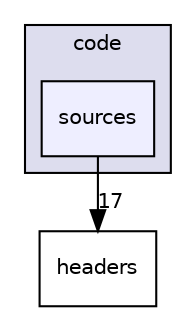 digraph "D:/Repositorios/3DRendering/Rendering/code/sources" {
  compound=true
  node [ fontsize="10", fontname="Helvetica"];
  edge [ labelfontsize="10", labelfontname="Helvetica"];
  subgraph clusterdir_5620e8557a50742f3992ab7b7aa72444 {
    graph [ bgcolor="#ddddee", pencolor="black", label="code" fontname="Helvetica", fontsize="10", URL="dir_5620e8557a50742f3992ab7b7aa72444.html"]
  dir_96702336ac88ab18e1af5e378d2c0f70 [shape=box, label="sources", style="filled", fillcolor="#eeeeff", pencolor="black", URL="dir_96702336ac88ab18e1af5e378d2c0f70.html"];
  }
  dir_7e5c95e6414444b13591fe31eb3ff98e [shape=box label="headers" URL="dir_7e5c95e6414444b13591fe31eb3ff98e.html"];
  dir_96702336ac88ab18e1af5e378d2c0f70->dir_7e5c95e6414444b13591fe31eb3ff98e [headlabel="17", labeldistance=1.5 headhref="dir_000006_000005.html"];
}
